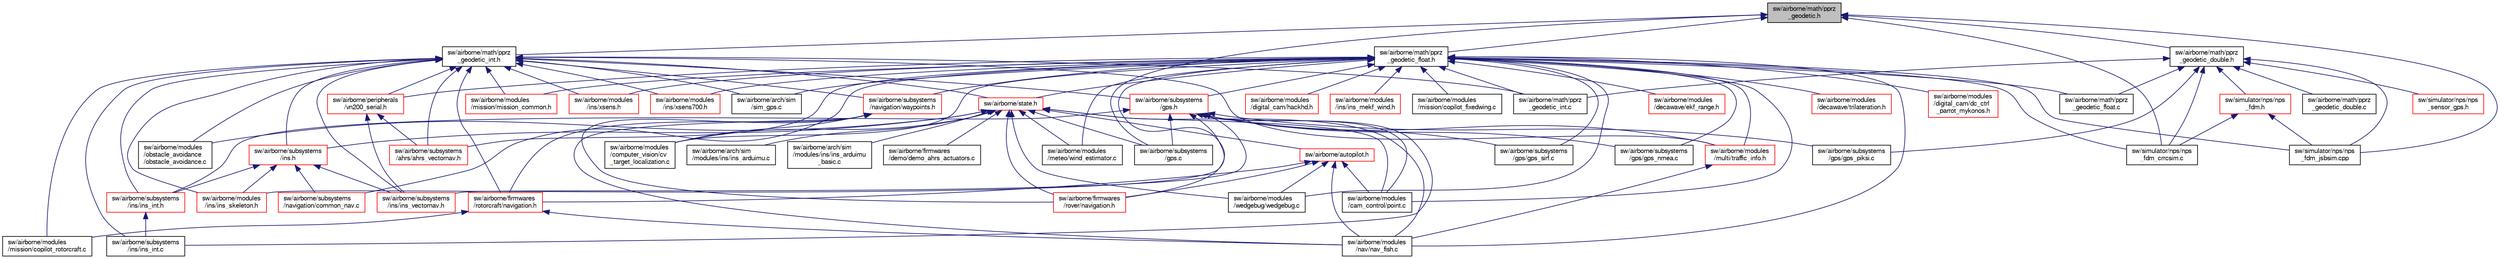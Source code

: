 digraph "sw/airborne/math/pprz_geodetic.h"
{
  edge [fontname="FreeSans",fontsize="10",labelfontname="FreeSans",labelfontsize="10"];
  node [fontname="FreeSans",fontsize="10",shape=record];
  Node1 [label="sw/airborne/math/pprz\l_geodetic.h",height=0.2,width=0.4,color="black", fillcolor="grey75", style="filled", fontcolor="black"];
  Node1 -> Node2 [dir="back",color="midnightblue",fontsize="10",style="solid",fontname="FreeSans"];
  Node2 [label="sw/airborne/math/pprz\l_geodetic_int.h",height=0.2,width=0.4,color="black", fillcolor="white", style="filled",URL="$pprz__geodetic__int_8h.html",tooltip="Paparazzi fixed point math for geodetic calculations. "];
  Node2 -> Node3 [dir="back",color="midnightblue",fontsize="10",style="solid",fontname="FreeSans"];
  Node3 [label="sw/airborne/arch/sim\l/sim_gps.c",height=0.2,width=0.4,color="black", fillcolor="white", style="filled",URL="$sim__gps_8c.html"];
  Node2 -> Node4 [dir="back",color="midnightblue",fontsize="10",style="solid",fontname="FreeSans"];
  Node4 [label="sw/airborne/state.h",height=0.2,width=0.4,color="red", fillcolor="white", style="filled",URL="$state_8h.html",tooltip="API to get/set the generic vehicle states. "];
  Node4 -> Node5 [dir="back",color="midnightblue",fontsize="10",style="solid",fontname="FreeSans"];
  Node5 [label="sw/airborne/arch/sim\l/modules/ins/ins_arduimu.c",height=0.2,width=0.4,color="black", fillcolor="white", style="filled",URL="$arch_2sim_2modules_2ins_2ins__arduimu_8c.html"];
  Node4 -> Node6 [dir="back",color="midnightblue",fontsize="10",style="solid",fontname="FreeSans"];
  Node6 [label="sw/airborne/arch/sim\l/modules/ins/ins_arduimu\l_basic.c",height=0.2,width=0.4,color="black", fillcolor="white", style="filled",URL="$arch_2sim_2modules_2ins_2ins__arduimu__basic_8c.html"];
  Node4 -> Node7 [dir="back",color="midnightblue",fontsize="10",style="solid",fontname="FreeSans"];
  Node7 [label="sw/airborne/autopilot.h",height=0.2,width=0.4,color="red", fillcolor="white", style="filled",URL="$autopilot_8h.html",tooltip="Core autopilot interface common to all firmwares. "];
  Node7 -> Node8 [dir="back",color="midnightblue",fontsize="10",style="solid",fontname="FreeSans"];
  Node8 [label="sw/airborne/firmwares\l/rotorcraft/navigation.h",height=0.2,width=0.4,color="red", fillcolor="white", style="filled",URL="$rotorcraft_2navigation_8h.html",tooltip="Rotorcraft navigation functions. "];
  Node8 -> Node9 [dir="back",color="midnightblue",fontsize="10",style="solid",fontname="FreeSans"];
  Node9 [label="sw/airborne/modules\l/mission/copilot_rotorcraft.c",height=0.2,width=0.4,color="black", fillcolor="white", style="filled",URL="$copilot__rotorcraft_8c.html",tooltip="Mission Computer module, interfacing the mission computer (also known as Copilot), based losely on ISaAC: The Intelligent Safety and Airworthiness Co-Pilot module Based on paper \"A Payload Verification and Management Framework  for Small UAV-based Personal Remote Sensing Systems\" by Cal Coopmans and Chris Coffin. "];
  Node8 -> Node10 [dir="back",color="midnightblue",fontsize="10",style="solid",fontname="FreeSans"];
  Node10 [label="sw/airborne/modules\l/nav/nav_fish.c",height=0.2,width=0.4,color="black", fillcolor="white", style="filled",URL="$nav__fish_8c.html"];
  Node7 -> Node11 [dir="back",color="midnightblue",fontsize="10",style="solid",fontname="FreeSans"];
  Node11 [label="sw/airborne/firmwares\l/rover/navigation.h",height=0.2,width=0.4,color="red", fillcolor="white", style="filled",URL="$rover_2navigation_8h.html",tooltip="Rover navigation functions. "];
  Node7 -> Node12 [dir="back",color="midnightblue",fontsize="10",style="solid",fontname="FreeSans"];
  Node12 [label="sw/airborne/modules\l/cam_control/point.c",height=0.2,width=0.4,color="black", fillcolor="white", style="filled",URL="$point_8c.html",tooltip="Determines camera pan and tilt angles. "];
  Node7 -> Node10 [dir="back",color="midnightblue",fontsize="10",style="solid",fontname="FreeSans"];
  Node7 -> Node13 [dir="back",color="midnightblue",fontsize="10",style="solid",fontname="FreeSans"];
  Node13 [label="sw/airborne/modules\l/wedgebug/wedgebug.c",height=0.2,width=0.4,color="black", fillcolor="white", style="filled",URL="$wedgebug_8c.html"];
  Node4 -> Node14 [dir="back",color="midnightblue",fontsize="10",style="solid",fontname="FreeSans"];
  Node14 [label="sw/airborne/firmwares\l/demo/demo_ahrs_actuators.c",height=0.2,width=0.4,color="black", fillcolor="white", style="filled",URL="$demo__ahrs__actuators_8c.html",tooltip="Demo prog with ahrs and simple roll/pitch commands to actuators. "];
  Node4 -> Node11 [dir="back",color="midnightblue",fontsize="10",style="solid",fontname="FreeSans"];
  Node4 -> Node12 [dir="back",color="midnightblue",fontsize="10",style="solid",fontname="FreeSans"];
  Node4 -> Node15 [dir="back",color="midnightblue",fontsize="10",style="solid",fontname="FreeSans"];
  Node15 [label="sw/airborne/modules\l/computer_vision/cv\l_target_localization.c",height=0.2,width=0.4,color="black", fillcolor="white", style="filled",URL="$cv__target__localization_8c.html"];
  Node4 -> Node16 [dir="back",color="midnightblue",fontsize="10",style="solid",fontname="FreeSans"];
  Node16 [label="sw/airborne/modules\l/meteo/wind_estimator.c",height=0.2,width=0.4,color="black", fillcolor="white", style="filled",URL="$wind__estimator_8c.html",tooltip="Original Simulink files available at https://github.com/enacuavlab/UKF_Wind_Estimation. "];
  Node4 -> Node10 [dir="back",color="midnightblue",fontsize="10",style="solid",fontname="FreeSans"];
  Node4 -> Node17 [dir="back",color="midnightblue",fontsize="10",style="solid",fontname="FreeSans"];
  Node17 [label="sw/airborne/modules\l/obstacle_avoidance\l/obstacle_avoidance.c",height=0.2,width=0.4,color="black", fillcolor="white", style="filled",URL="$obstacle__avoidance_8c.html",tooltip="Obstacle avoidance methods. "];
  Node4 -> Node13 [dir="back",color="midnightblue",fontsize="10",style="solid",fontname="FreeSans"];
  Node4 -> Node18 [dir="back",color="midnightblue",fontsize="10",style="solid",fontname="FreeSans"];
  Node18 [label="sw/airborne/subsystems\l/gps.c",height=0.2,width=0.4,color="black", fillcolor="white", style="filled",URL="$gps_8c.html",tooltip="Device independent GPS code. "];
  Node4 -> Node19 [dir="back",color="midnightblue",fontsize="10",style="solid",fontname="FreeSans"];
  Node19 [label="sw/airborne/subsystems\l/ins.h",height=0.2,width=0.4,color="red", fillcolor="white", style="filled",URL="$ins_8h.html",tooltip="Integrated Navigation System interface. "];
  Node19 -> Node20 [dir="back",color="midnightblue",fontsize="10",style="solid",fontname="FreeSans"];
  Node20 [label="sw/airborne/modules\l/ins/ins_skeleton.h",height=0.2,width=0.4,color="red", fillcolor="white", style="filled",URL="$ins__skeleton_8h.html",tooltip="Paparazzi specific wrapper to run simple module based INS. "];
  Node19 -> Node21 [dir="back",color="midnightblue",fontsize="10",style="solid",fontname="FreeSans"];
  Node21 [label="sw/airborne/subsystems\l/ins/ins_int.h",height=0.2,width=0.4,color="red", fillcolor="white", style="filled",URL="$ins__int_8h.html",tooltip="INS for rotorcrafts combining vertical and horizontal filters. "];
  Node21 -> Node22 [dir="back",color="midnightblue",fontsize="10",style="solid",fontname="FreeSans"];
  Node22 [label="sw/airborne/subsystems\l/ins/ins_int.c",height=0.2,width=0.4,color="black", fillcolor="white", style="filled",URL="$ins__int_8c.html",tooltip="INS for rotorcrafts combining vertical and horizontal filters. "];
  Node19 -> Node23 [dir="back",color="midnightblue",fontsize="10",style="solid",fontname="FreeSans"];
  Node23 [label="sw/airborne/subsystems\l/ins/ins_vectornav.h",height=0.2,width=0.4,color="red", fillcolor="white", style="filled",URL="$ins__vectornav_8h.html",tooltip="Vectornav VN-200 INS subsystem. "];
  Node19 -> Node24 [dir="back",color="midnightblue",fontsize="10",style="solid",fontname="FreeSans"];
  Node24 [label="sw/airborne/subsystems\l/navigation/common_nav.c",height=0.2,width=0.4,color="red", fillcolor="white", style="filled",URL="$common__nav_8c.html"];
  Node2 -> Node8 [dir="back",color="midnightblue",fontsize="10",style="solid",fontname="FreeSans"];
  Node2 -> Node25 [dir="back",color="midnightblue",fontsize="10",style="solid",fontname="FreeSans"];
  Node25 [label="sw/airborne/math/pprz\l_geodetic_int.c",height=0.2,width=0.4,color="black", fillcolor="white", style="filled",URL="$pprz__geodetic__int_8c.html",tooltip="Paparazzi fixed point math for geodetic calculations. "];
  Node2 -> Node26 [dir="back",color="midnightblue",fontsize="10",style="solid",fontname="FreeSans"];
  Node26 [label="sw/airborne/modules\l/ins/xsens.h",height=0.2,width=0.4,color="red", fillcolor="white", style="filled",URL="$xsens_8h.html",tooltip="Parser for the Xsens protocol. "];
  Node2 -> Node20 [dir="back",color="midnightblue",fontsize="10",style="solid",fontname="FreeSans"];
  Node2 -> Node27 [dir="back",color="midnightblue",fontsize="10",style="solid",fontname="FreeSans"];
  Node27 [label="sw/airborne/modules\l/ins/xsens700.h",height=0.2,width=0.4,color="red", fillcolor="white", style="filled",URL="$xsens700_8h.html",tooltip="Parser for the Xsens protocol. "];
  Node2 -> Node9 [dir="back",color="midnightblue",fontsize="10",style="solid",fontname="FreeSans"];
  Node2 -> Node28 [dir="back",color="midnightblue",fontsize="10",style="solid",fontname="FreeSans"];
  Node28 [label="sw/airborne/modules\l/mission/mission_common.h",height=0.2,width=0.4,color="red", fillcolor="white", style="filled",URL="$mission__common_8h.html",tooltip="mission planner library "];
  Node2 -> Node29 [dir="back",color="midnightblue",fontsize="10",style="solid",fontname="FreeSans"];
  Node29 [label="sw/airborne/modules\l/multi/traffic_info.h",height=0.2,width=0.4,color="red", fillcolor="white", style="filled",URL="$traffic__info_8h.html"];
  Node29 -> Node10 [dir="back",color="midnightblue",fontsize="10",style="solid",fontname="FreeSans"];
  Node2 -> Node17 [dir="back",color="midnightblue",fontsize="10",style="solid",fontname="FreeSans"];
  Node2 -> Node30 [dir="back",color="midnightblue",fontsize="10",style="solid",fontname="FreeSans"];
  Node30 [label="sw/airborne/peripherals\l/vn200_serial.h",height=0.2,width=0.4,color="red", fillcolor="white", style="filled",URL="$vn200__serial_8h.html",tooltip="Vectornav VN-200 INS subsystem. "];
  Node30 -> Node31 [dir="back",color="midnightblue",fontsize="10",style="solid",fontname="FreeSans"];
  Node31 [label="sw/airborne/subsystems\l/ahrs/ahrs_vectornav.h",height=0.2,width=0.4,color="red", fillcolor="white", style="filled",URL="$ahrs__vectornav_8h.html",tooltip="Vectornav VN-200 as AHRS. "];
  Node30 -> Node23 [dir="back",color="midnightblue",fontsize="10",style="solid",fontname="FreeSans"];
  Node2 -> Node31 [dir="back",color="midnightblue",fontsize="10",style="solid",fontname="FreeSans"];
  Node2 -> Node32 [dir="back",color="midnightblue",fontsize="10",style="solid",fontname="FreeSans"];
  Node32 [label="sw/airborne/subsystems\l/gps.h",height=0.2,width=0.4,color="red", fillcolor="white", style="filled",URL="$gps_8h.html",tooltip="Device independent GPS code (interface) "];
  Node32 -> Node12 [dir="back",color="midnightblue",fontsize="10",style="solid",fontname="FreeSans"];
  Node32 -> Node20 [dir="back",color="midnightblue",fontsize="10",style="solid",fontname="FreeSans"];
  Node32 -> Node29 [dir="back",color="midnightblue",fontsize="10",style="solid",fontname="FreeSans"];
  Node32 -> Node33 [dir="back",color="midnightblue",fontsize="10",style="solid",fontname="FreeSans"];
  Node33 [label="sw/airborne/subsystems\l/gps/gps_nmea.c",height=0.2,width=0.4,color="black", fillcolor="white", style="filled",URL="$gps__nmea_8c.html",tooltip="Basic parser for the NMEA protocol. "];
  Node32 -> Node34 [dir="back",color="midnightblue",fontsize="10",style="solid",fontname="FreeSans"];
  Node34 [label="sw/airborne/subsystems\l/gps/gps_piksi.c",height=0.2,width=0.4,color="black", fillcolor="white", style="filled",URL="$gps__piksi_8c.html",tooltip="Driver for Piksi modules from Swift-Nav. "];
  Node32 -> Node35 [dir="back",color="midnightblue",fontsize="10",style="solid",fontname="FreeSans"];
  Node35 [label="sw/airborne/subsystems\l/gps/gps_sirf.c",height=0.2,width=0.4,color="black", fillcolor="white", style="filled",URL="$gps__sirf_8c.html"];
  Node32 -> Node18 [dir="back",color="midnightblue",fontsize="10",style="solid",fontname="FreeSans"];
  Node32 -> Node22 [dir="back",color="midnightblue",fontsize="10",style="solid",fontname="FreeSans"];
  Node32 -> Node21 [dir="back",color="midnightblue",fontsize="10",style="solid",fontname="FreeSans"];
  Node32 -> Node23 [dir="back",color="midnightblue",fontsize="10",style="solid",fontname="FreeSans"];
  Node2 -> Node22 [dir="back",color="midnightblue",fontsize="10",style="solid",fontname="FreeSans"];
  Node2 -> Node21 [dir="back",color="midnightblue",fontsize="10",style="solid",fontname="FreeSans"];
  Node2 -> Node23 [dir="back",color="midnightblue",fontsize="10",style="solid",fontname="FreeSans"];
  Node2 -> Node19 [dir="back",color="midnightblue",fontsize="10",style="solid",fontname="FreeSans"];
  Node2 -> Node36 [dir="back",color="midnightblue",fontsize="10",style="solid",fontname="FreeSans"];
  Node36 [label="sw/airborne/subsystems\l/navigation/waypoints.h",height=0.2,width=0.4,color="red", fillcolor="white", style="filled",URL="$subsystems_2navigation_2waypoints_8h.html"];
  Node36 -> Node8 [dir="back",color="midnightblue",fontsize="10",style="solid",fontname="FreeSans"];
  Node36 -> Node11 [dir="back",color="midnightblue",fontsize="10",style="solid",fontname="FreeSans"];
  Node36 -> Node15 [dir="back",color="midnightblue",fontsize="10",style="solid",fontname="FreeSans"];
  Node36 -> Node10 [dir="back",color="midnightblue",fontsize="10",style="solid",fontname="FreeSans"];
  Node1 -> Node37 [dir="back",color="midnightblue",fontsize="10",style="solid",fontname="FreeSans"];
  Node37 [label="sw/airborne/math/pprz\l_geodetic_float.h",height=0.2,width=0.4,color="black", fillcolor="white", style="filled",URL="$pprz__geodetic__float_8h.html",tooltip="Paparazzi floating point math for geodetic calculations. "];
  Node37 -> Node3 [dir="back",color="midnightblue",fontsize="10",style="solid",fontname="FreeSans"];
  Node37 -> Node4 [dir="back",color="midnightblue",fontsize="10",style="solid",fontname="FreeSans"];
  Node37 -> Node11 [dir="back",color="midnightblue",fontsize="10",style="solid",fontname="FreeSans"];
  Node37 -> Node38 [dir="back",color="midnightblue",fontsize="10",style="solid",fontname="FreeSans"];
  Node38 [label="sw/airborne/math/pprz\l_geodetic_float.c",height=0.2,width=0.4,color="black", fillcolor="white", style="filled",URL="$pprz__geodetic__float_8c.html",tooltip="Paparazzi floating point math for geodetic calculations. "];
  Node37 -> Node25 [dir="back",color="midnightblue",fontsize="10",style="solid",fontname="FreeSans"];
  Node37 -> Node12 [dir="back",color="midnightblue",fontsize="10",style="solid",fontname="FreeSans"];
  Node37 -> Node15 [dir="back",color="midnightblue",fontsize="10",style="solid",fontname="FreeSans"];
  Node37 -> Node39 [dir="back",color="midnightblue",fontsize="10",style="solid",fontname="FreeSans"];
  Node39 [label="sw/airborne/modules\l/decawave/ekf_range.h",height=0.2,width=0.4,color="red", fillcolor="white", style="filled",URL="$ekf__range_8h.html"];
  Node37 -> Node40 [dir="back",color="midnightblue",fontsize="10",style="solid",fontname="FreeSans"];
  Node40 [label="sw/airborne/modules\l/decawave/trilateration.h",height=0.2,width=0.4,color="red", fillcolor="white", style="filled",URL="$trilateration_8h.html"];
  Node37 -> Node41 [dir="back",color="midnightblue",fontsize="10",style="solid",fontname="FreeSans"];
  Node41 [label="sw/airborne/modules\l/digital_cam/dc_ctrl\l_parrot_mykonos.h",height=0.2,width=0.4,color="red", fillcolor="white", style="filled",URL="$dc__ctrl__parrot__mykonos_8h.html",tooltip="Digital video/photo recorder control for Parrot Mykonos Platform, For others that is: control the cam..."];
  Node37 -> Node42 [dir="back",color="midnightblue",fontsize="10",style="solid",fontname="FreeSans"];
  Node42 [label="sw/airborne/modules\l/digital_cam/hackhd.h",height=0.2,width=0.4,color="red", fillcolor="white", style="filled",URL="$hackhd_8h.html",tooltip="Digital video/photo recorder HackHD control. "];
  Node37 -> Node26 [dir="back",color="midnightblue",fontsize="10",style="solid",fontname="FreeSans"];
  Node37 -> Node43 [dir="back",color="midnightblue",fontsize="10",style="solid",fontname="FreeSans"];
  Node43 [label="sw/airborne/modules\l/ins/ins_mekf_wind.h",height=0.2,width=0.4,color="red", fillcolor="white", style="filled",URL="$ins__mekf__wind_8h.html",tooltip="Multiplicative Extended Kalman Filter in rotation matrix formulation. "];
  Node37 -> Node27 [dir="back",color="midnightblue",fontsize="10",style="solid",fontname="FreeSans"];
  Node37 -> Node16 [dir="back",color="midnightblue",fontsize="10",style="solid",fontname="FreeSans"];
  Node37 -> Node44 [dir="back",color="midnightblue",fontsize="10",style="solid",fontname="FreeSans"];
  Node44 [label="sw/airborne/modules\l/mission/copilot_fixedwing.c",height=0.2,width=0.4,color="black", fillcolor="white", style="filled",URL="$copilot__fixedwing_8c.html",tooltip="Mission Computer module, interfacing the mission computer (also known as Copilot), based losely on ISaAC: The Intelligent Safety and Airworthiness Co-Pilot module Based on paper \"A Payload Verification and Management Framework  for Small UAV-based Personal Remote Sensing Systems\" by Cal Coopmans and Chris Coffin. "];
  Node37 -> Node28 [dir="back",color="midnightblue",fontsize="10",style="solid",fontname="FreeSans"];
  Node37 -> Node29 [dir="back",color="midnightblue",fontsize="10",style="solid",fontname="FreeSans"];
  Node37 -> Node10 [dir="back",color="midnightblue",fontsize="10",style="solid",fontname="FreeSans"];
  Node37 -> Node13 [dir="back",color="midnightblue",fontsize="10",style="solid",fontname="FreeSans"];
  Node37 -> Node30 [dir="back",color="midnightblue",fontsize="10",style="solid",fontname="FreeSans"];
  Node37 -> Node31 [dir="back",color="midnightblue",fontsize="10",style="solid",fontname="FreeSans"];
  Node37 -> Node33 [dir="back",color="midnightblue",fontsize="10",style="solid",fontname="FreeSans"];
  Node37 -> Node35 [dir="back",color="midnightblue",fontsize="10",style="solid",fontname="FreeSans"];
  Node37 -> Node32 [dir="back",color="midnightblue",fontsize="10",style="solid",fontname="FreeSans"];
  Node37 -> Node24 [dir="back",color="midnightblue",fontsize="10",style="solid",fontname="FreeSans"];
  Node37 -> Node36 [dir="back",color="midnightblue",fontsize="10",style="solid",fontname="FreeSans"];
  Node37 -> Node45 [dir="back",color="midnightblue",fontsize="10",style="solid",fontname="FreeSans"];
  Node45 [label="sw/simulator/nps/nps\l_fdm_crrcsim.c",height=0.2,width=0.4,color="black", fillcolor="white", style="filled",URL="$nps__fdm__crrcsim_8c.html",tooltip="Flight Dynamics Model (FDM) for NPS using CRRCSIM. "];
  Node37 -> Node46 [dir="back",color="midnightblue",fontsize="10",style="solid",fontname="FreeSans"];
  Node46 [label="sw/simulator/nps/nps\l_fdm_jsbsim.cpp",height=0.2,width=0.4,color="black", fillcolor="white", style="filled",URL="$nps__fdm__jsbsim_8cpp.html"];
  Node1 -> Node47 [dir="back",color="midnightblue",fontsize="10",style="solid",fontname="FreeSans"];
  Node47 [label="sw/airborne/math/pprz\l_geodetic_double.h",height=0.2,width=0.4,color="black", fillcolor="white", style="filled",URL="$pprz__geodetic__double_8h.html",tooltip="Paparazzi double-precision floating point math for geodetic calculations. "];
  Node47 -> Node48 [dir="back",color="midnightblue",fontsize="10",style="solid",fontname="FreeSans"];
  Node48 [label="sw/airborne/math/pprz\l_geodetic_double.c",height=0.2,width=0.4,color="black", fillcolor="white", style="filled",URL="$pprz__geodetic__double_8c.html",tooltip="Paparazzi double-precision floating point math for geodetic calculations. "];
  Node47 -> Node38 [dir="back",color="midnightblue",fontsize="10",style="solid",fontname="FreeSans"];
  Node47 -> Node25 [dir="back",color="midnightblue",fontsize="10",style="solid",fontname="FreeSans"];
  Node47 -> Node34 [dir="back",color="midnightblue",fontsize="10",style="solid",fontname="FreeSans"];
  Node47 -> Node49 [dir="back",color="midnightblue",fontsize="10",style="solid",fontname="FreeSans"];
  Node49 [label="sw/simulator/nps/nps\l_fdm.h",height=0.2,width=0.4,color="red", fillcolor="white", style="filled",URL="$nps__fdm_8h.html"];
  Node49 -> Node45 [dir="back",color="midnightblue",fontsize="10",style="solid",fontname="FreeSans"];
  Node49 -> Node46 [dir="back",color="midnightblue",fontsize="10",style="solid",fontname="FreeSans"];
  Node47 -> Node50 [dir="back",color="midnightblue",fontsize="10",style="solid",fontname="FreeSans"];
  Node50 [label="sw/simulator/nps/nps\l_sensor_gps.h",height=0.2,width=0.4,color="red", fillcolor="white", style="filled",URL="$nps__sensor__gps_8h.html"];
  Node47 -> Node45 [dir="back",color="midnightblue",fontsize="10",style="solid",fontname="FreeSans"];
  Node47 -> Node46 [dir="back",color="midnightblue",fontsize="10",style="solid",fontname="FreeSans"];
  Node1 -> Node18 [dir="back",color="midnightblue",fontsize="10",style="solid",fontname="FreeSans"];
  Node1 -> Node45 [dir="back",color="midnightblue",fontsize="10",style="solid",fontname="FreeSans"];
  Node1 -> Node46 [dir="back",color="midnightblue",fontsize="10",style="solid",fontname="FreeSans"];
}
